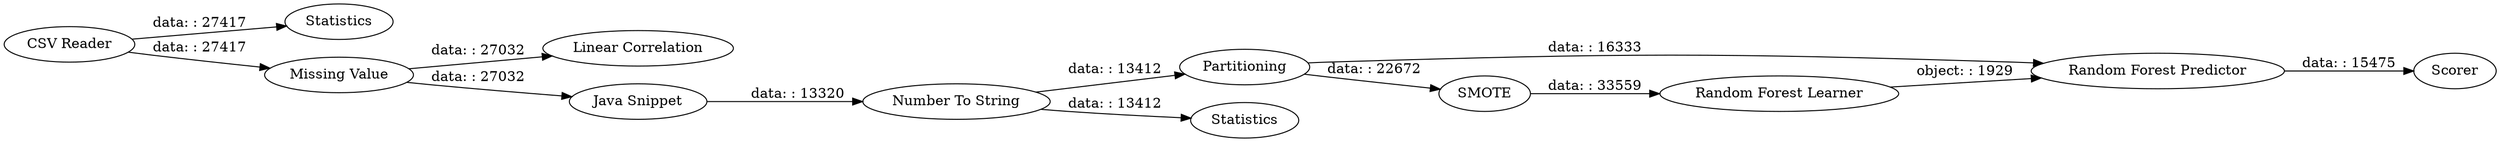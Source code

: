 digraph {
	"6003090008595120897_16" [label="Random Forest Learner"]
	"6003090008595120897_17" [label="Random Forest Predictor"]
	"6003090008595120897_19" [label=Statistics]
	"6003090008595120897_9" [label=Partitioning]
	"6003090008595120897_3" [label="Missing Value"]
	"6003090008595120897_21" [label="Linear Correlation"]
	"6003090008595120897_5" [label=SMOTE]
	"6003090008595120897_22" [label=Scorer]
	"6003090008595120897_18" [label=Statistics]
	"6003090008595120897_15" [label="CSV Reader"]
	"6003090008595120897_4" [label="Java Snippet"]
	"6003090008595120897_20" [label="Number To String"]
	"6003090008595120897_17" -> "6003090008595120897_22" [label="data: : 15475"]
	"6003090008595120897_5" -> "6003090008595120897_16" [label="data: : 33559"]
	"6003090008595120897_3" -> "6003090008595120897_4" [label="data: : 27032"]
	"6003090008595120897_4" -> "6003090008595120897_20" [label="data: : 13320"]
	"6003090008595120897_3" -> "6003090008595120897_21" [label="data: : 27032"]
	"6003090008595120897_15" -> "6003090008595120897_19" [label="data: : 27417"]
	"6003090008595120897_9" -> "6003090008595120897_17" [label="data: : 16333"]
	"6003090008595120897_20" -> "6003090008595120897_9" [label="data: : 13412"]
	"6003090008595120897_20" -> "6003090008595120897_18" [label="data: : 13412"]
	"6003090008595120897_15" -> "6003090008595120897_3" [label="data: : 27417"]
	"6003090008595120897_16" -> "6003090008595120897_17" [label="object: : 1929"]
	"6003090008595120897_9" -> "6003090008595120897_5" [label="data: : 22672"]
	rankdir=LR
}
